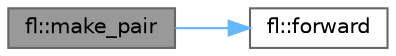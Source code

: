 digraph "fl::make_pair"
{
 // INTERACTIVE_SVG=YES
 // LATEX_PDF_SIZE
  bgcolor="transparent";
  edge [fontname=Helvetica,fontsize=10,labelfontname=Helvetica,labelfontsize=10];
  node [fontname=Helvetica,fontsize=10,shape=box,height=0.2,width=0.4];
  rankdir="LR";
  Node1 [id="Node000001",label="fl::make_pair",height=0.2,width=0.4,color="gray40", fillcolor="grey60", style="filled", fontcolor="black",tooltip=" "];
  Node1 -> Node2 [id="edge1_Node000001_Node000002",color="steelblue1",style="solid",tooltip=" "];
  Node2 [id="Node000002",label="fl::forward",height=0.2,width=0.4,color="grey40", fillcolor="white", style="filled",URL="$d4/d36/namespacefl_aed7245c077ae6f226d13c9ea795694a8.html#aed7245c077ae6f226d13c9ea795694a8",tooltip=" "];
}

